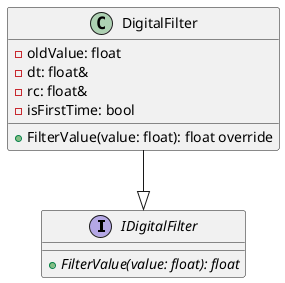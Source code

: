 [plantuml, png]
----
@startuml data_filtering

interface IDigitalFilter {
  +FilterValue(value: float): float {abstract}
}

class DigitalFilter {
  -oldValue: float
  -dt: float&
  -rc: float&
  -isFirstTime: bool
  +FilterValue(value: float): float override
}

DigitalFilter --|> IDigitalFilter

@enduml
----